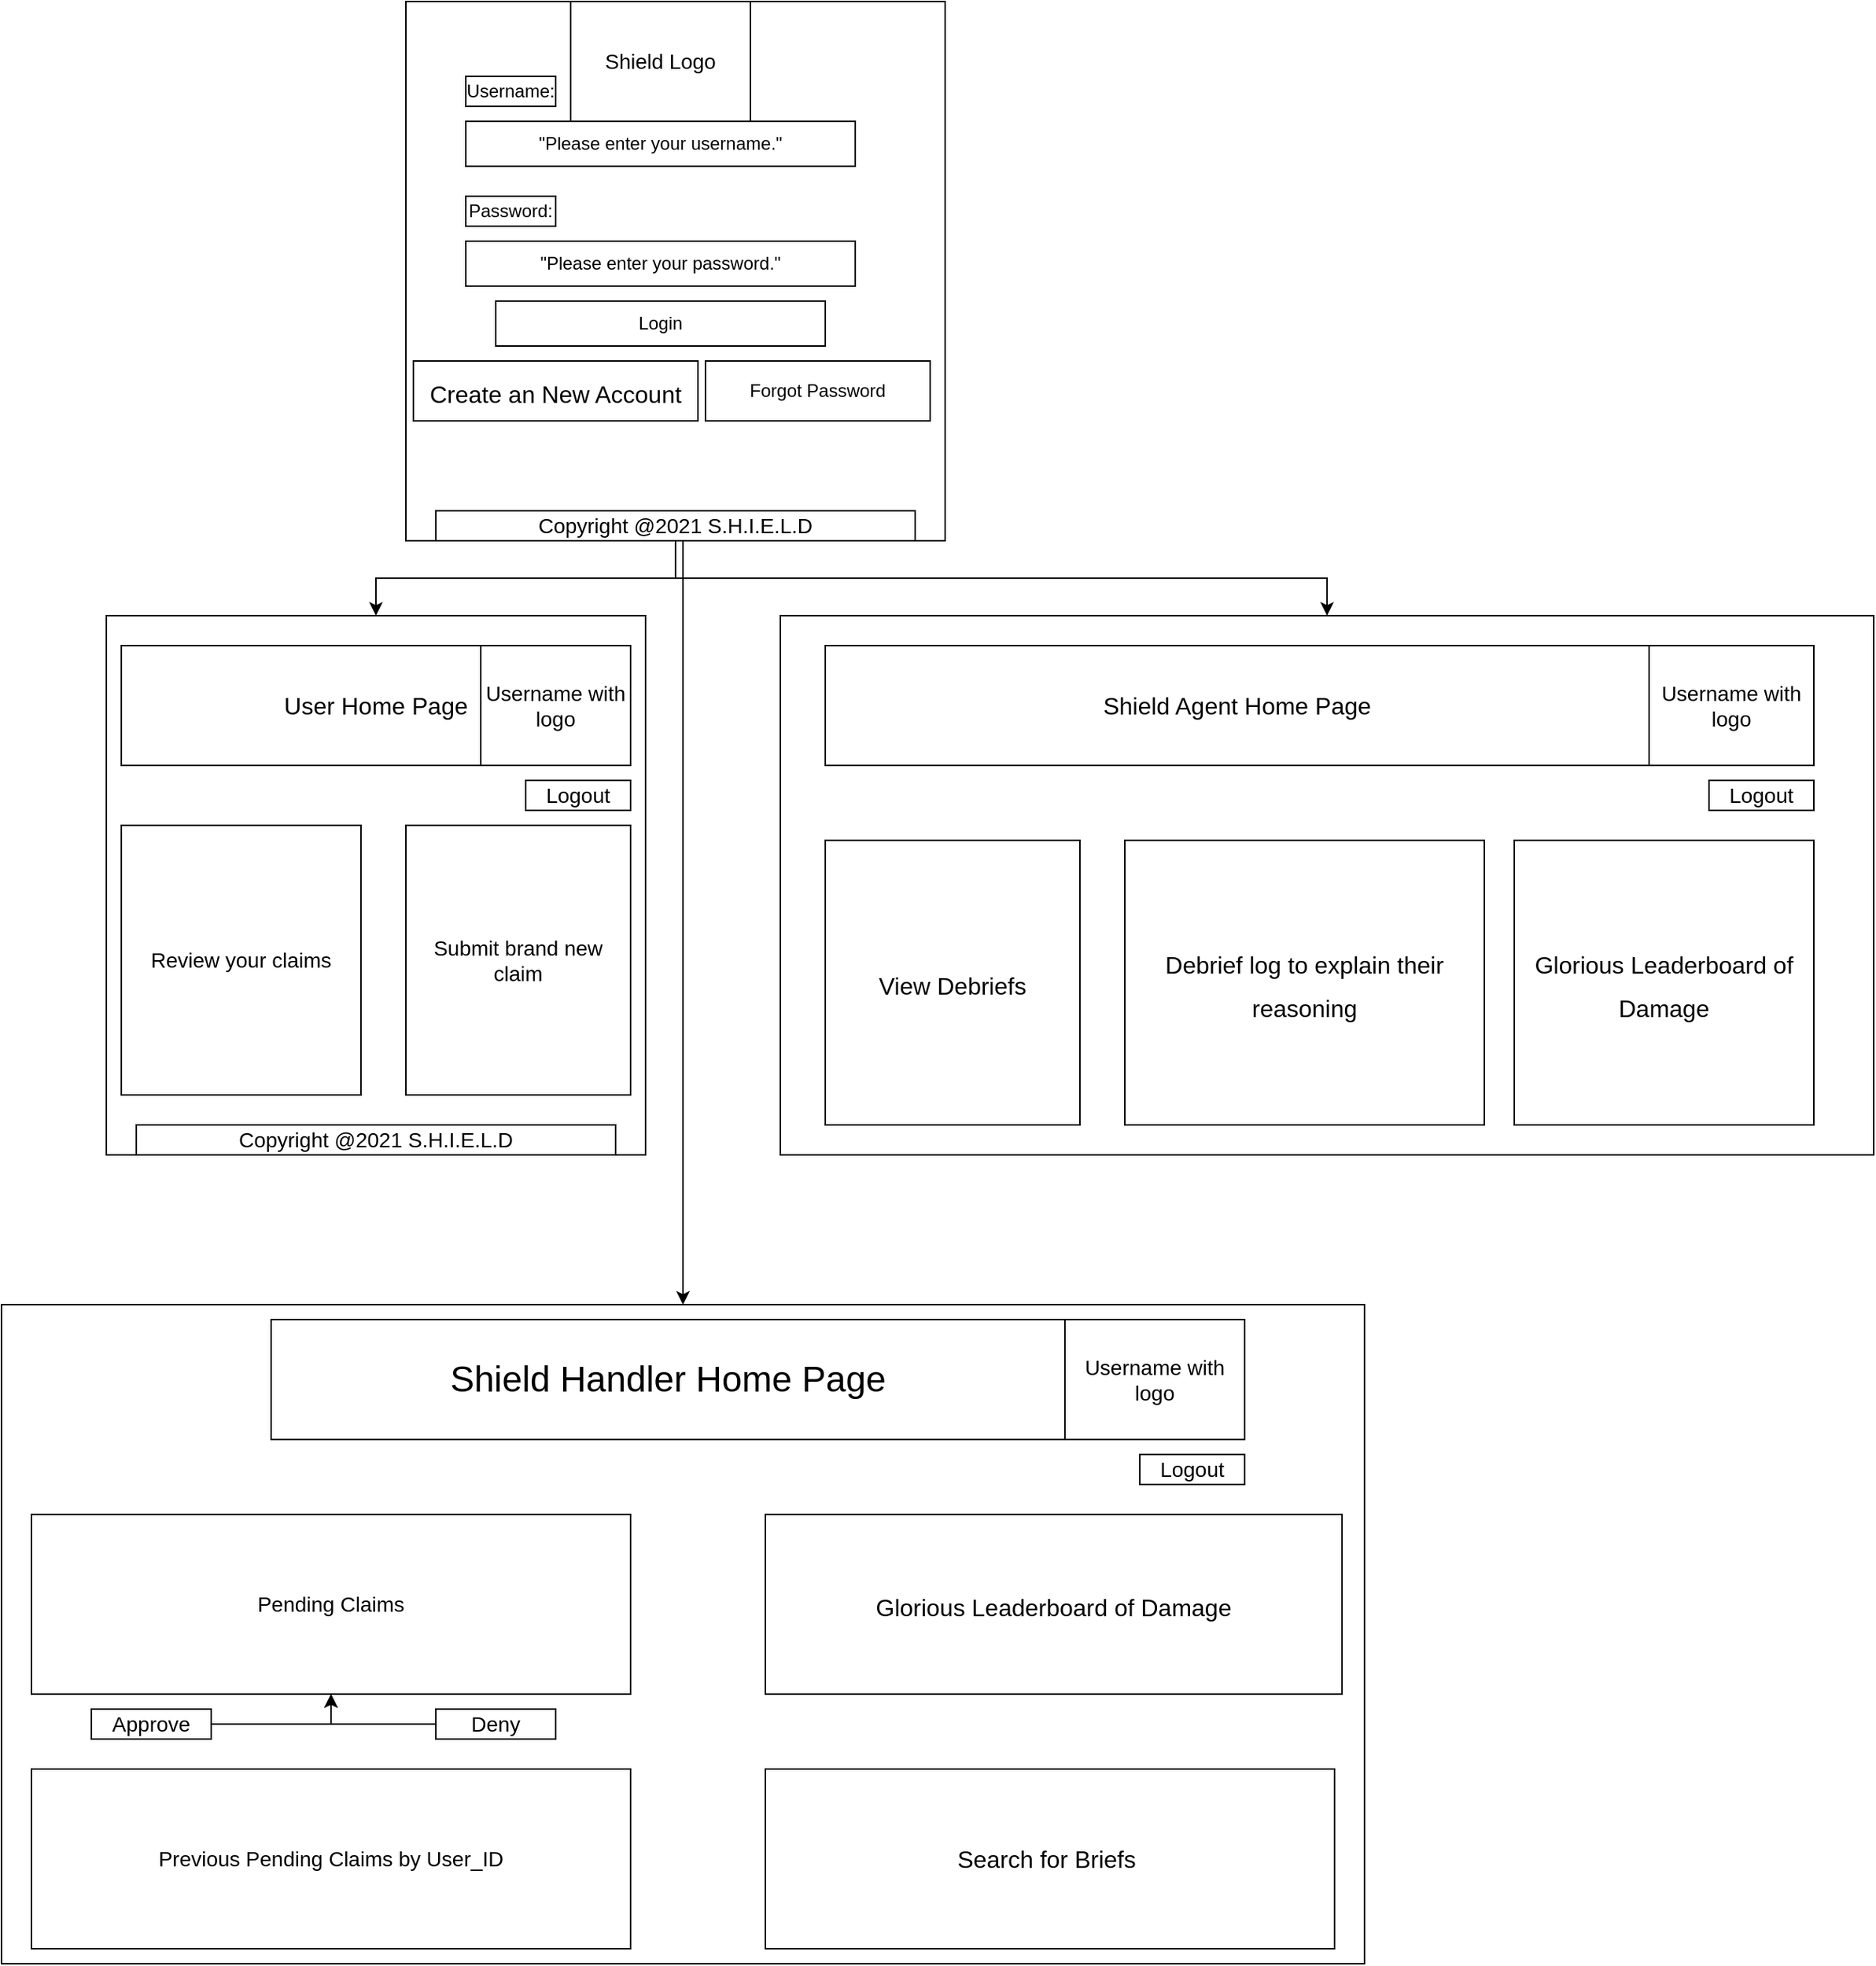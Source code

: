 <mxfile version="16.1.4" type="device"><diagram id="tl9kObZUDcoosKUbxvc_" name="Page-1"><mxGraphModel dx="2272" dy="762" grid="1" gridSize="10" guides="1" tooltips="1" connect="1" arrows="1" fold="1" page="1" pageScale="1" pageWidth="850" pageHeight="1100" math="0" shadow="0"><root><mxCell id="0"/><mxCell id="1" parent="0"/><mxCell id="szPZTDIBrH7VnwqhtIjg-228" style="edgeStyle=orthogonalEdgeStyle;rounded=0;orthogonalLoop=1;jettySize=auto;html=1;exitX=0.5;exitY=1;exitDx=0;exitDy=0;entryX=0.5;entryY=0;entryDx=0;entryDy=0;" parent="1" source="szPZTDIBrH7VnwqhtIjg-2" target="szPZTDIBrH7VnwqhtIjg-225" edge="1"><mxGeometry relative="1" as="geometry"/></mxCell><mxCell id="szPZTDIBrH7VnwqhtIjg-2" value="" style="whiteSpace=wrap;html=1;aspect=fixed;" parent="1" vertex="1"><mxGeometry x="210" y="30" width="360" height="360" as="geometry"/></mxCell><mxCell id="szPZTDIBrH7VnwqhtIjg-5" value="&quot;Please enter your password.&quot;" style="rounded=0;whiteSpace=wrap;html=1;" parent="1" vertex="1"><mxGeometry x="250" y="190" width="260" height="30" as="geometry"/></mxCell><mxCell id="szPZTDIBrH7VnwqhtIjg-7" value="&quot;Please enter your username.&quot;" style="rounded=0;whiteSpace=wrap;html=1;" parent="1" vertex="1"><mxGeometry x="250" y="110" width="260" height="30" as="geometry"/></mxCell><mxCell id="szPZTDIBrH7VnwqhtIjg-8" value="Username:" style="rounded=0;whiteSpace=wrap;html=1;" parent="1" vertex="1"><mxGeometry x="250" y="80" width="60" height="20" as="geometry"/></mxCell><mxCell id="szPZTDIBrH7VnwqhtIjg-9" value="Password:" style="rounded=0;whiteSpace=wrap;html=1;" parent="1" vertex="1"><mxGeometry x="250" y="160" width="60" height="20" as="geometry"/></mxCell><mxCell id="szPZTDIBrH7VnwqhtIjg-10" value="Login" style="rounded=0;whiteSpace=wrap;html=1;" parent="1" vertex="1"><mxGeometry x="270" y="230" width="220" height="30" as="geometry"/></mxCell><mxCell id="szPZTDIBrH7VnwqhtIjg-11" value="Forgot Password" style="rounded=0;whiteSpace=wrap;html=1;" parent="1" vertex="1"><mxGeometry x="410" y="270" width="150" height="40" as="geometry"/></mxCell><mxCell id="szPZTDIBrH7VnwqhtIjg-225" value="" style="whiteSpace=wrap;html=1;aspect=fixed;" parent="1" vertex="1"><mxGeometry x="10" y="440" width="360" height="360" as="geometry"/></mxCell><mxCell id="szPZTDIBrH7VnwqhtIjg-226" value="&lt;font size=&quot;3&quot;&gt;User Home Page&lt;/font&gt;" style="rounded=0;whiteSpace=wrap;html=1;" parent="1" vertex="1"><mxGeometry x="20" y="460" width="340" height="80" as="geometry"/></mxCell><mxCell id="szPZTDIBrH7VnwqhtIjg-233" value="&lt;font size=&quot;3&quot;&gt;Create an New Account&lt;/font&gt;" style="rounded=0;whiteSpace=wrap;html=1;fontSize=24;" parent="1" vertex="1"><mxGeometry x="215" y="270" width="190" height="40" as="geometry"/></mxCell><mxCell id="szPZTDIBrH7VnwqhtIjg-234" value="Review your claims" style="rounded=0;whiteSpace=wrap;html=1;fontSize=14;" parent="1" vertex="1"><mxGeometry x="20" y="580" width="160" height="180" as="geometry"/></mxCell><mxCell id="szPZTDIBrH7VnwqhtIjg-235" value="Submit brand new claim" style="rounded=0;whiteSpace=wrap;html=1;fontSize=14;" parent="1" vertex="1"><mxGeometry x="210" y="580" width="150" height="180" as="geometry"/></mxCell><mxCell id="szPZTDIBrH7VnwqhtIjg-239" value="Username with logo" style="rounded=0;whiteSpace=wrap;html=1;fontSize=14;" parent="1" vertex="1"><mxGeometry x="260" y="460" width="100" height="80" as="geometry"/></mxCell><mxCell id="szPZTDIBrH7VnwqhtIjg-240" value="Shield Logo" style="rounded=0;whiteSpace=wrap;html=1;fontSize=14;" parent="1" vertex="1"><mxGeometry x="320" y="30" width="120" height="80" as="geometry"/></mxCell><mxCell id="szPZTDIBrH7VnwqhtIjg-241" value="Logout" style="rounded=0;whiteSpace=wrap;html=1;fontSize=14;" parent="1" vertex="1"><mxGeometry x="290" y="550" width="70" height="20" as="geometry"/></mxCell><mxCell id="szPZTDIBrH7VnwqhtIjg-243" value="Copyright @2021 S.H.I.E.L.D" style="rounded=0;whiteSpace=wrap;html=1;fontSize=14;" parent="1" vertex="1"><mxGeometry x="30" y="780" width="320" height="20" as="geometry"/></mxCell><mxCell id="szPZTDIBrH7VnwqhtIjg-249" style="edgeStyle=orthogonalEdgeStyle;rounded=0;orthogonalLoop=1;jettySize=auto;html=1;exitX=0.5;exitY=1;exitDx=0;exitDy=0;fontSize=14;" parent="1" source="szPZTDIBrH7VnwqhtIjg-245" target="szPZTDIBrH7VnwqhtIjg-246" edge="1"><mxGeometry relative="1" as="geometry"/></mxCell><mxCell id="szPZTDIBrH7VnwqhtIjg-255" style="edgeStyle=orthogonalEdgeStyle;rounded=0;orthogonalLoop=1;jettySize=auto;html=1;exitX=0.5;exitY=1;exitDx=0;exitDy=0;fontSize=24;entryX=0.5;entryY=0;entryDx=0;entryDy=0;" parent="1" source="szPZTDIBrH7VnwqhtIjg-245" target="szPZTDIBrH7VnwqhtIjg-253" edge="1"><mxGeometry relative="1" as="geometry"><mxPoint x="400" y="690" as="targetPoint"/><Array as="points"><mxPoint x="395" y="390"/></Array></mxGeometry></mxCell><mxCell id="szPZTDIBrH7VnwqhtIjg-245" value="Copyright @2021 S.H.I.E.L.D" style="rounded=0;whiteSpace=wrap;html=1;fontSize=14;" parent="1" vertex="1"><mxGeometry x="230" y="370" width="320" height="20" as="geometry"/></mxCell><mxCell id="szPZTDIBrH7VnwqhtIjg-246" value="" style="rounded=0;whiteSpace=wrap;html=1;fontSize=14;" parent="1" vertex="1"><mxGeometry x="460" y="440" width="730" height="360" as="geometry"/></mxCell><mxCell id="szPZTDIBrH7VnwqhtIjg-250" value="&lt;font size=&quot;3&quot;&gt;Shield Agent Home Page&lt;/font&gt;" style="rounded=0;whiteSpace=wrap;html=1;fontSize=14;" parent="1" vertex="1"><mxGeometry x="490" y="460" width="550" height="80" as="geometry"/></mxCell><mxCell id="szPZTDIBrH7VnwqhtIjg-252" value="Username with logo" style="rounded=0;whiteSpace=wrap;html=1;fontSize=14;" parent="1" vertex="1"><mxGeometry x="1040" y="460" width="110" height="80" as="geometry"/></mxCell><mxCell id="szPZTDIBrH7VnwqhtIjg-253" value="" style="rounded=0;whiteSpace=wrap;html=1;fontSize=24;" parent="1" vertex="1"><mxGeometry x="-60" y="900" width="910" height="440" as="geometry"/></mxCell><mxCell id="szPZTDIBrH7VnwqhtIjg-256" value="Shield Handler Home Page" style="rounded=0;whiteSpace=wrap;html=1;fontSize=24;" parent="1" vertex="1"><mxGeometry x="120" y="910" width="530" height="80" as="geometry"/></mxCell><mxCell id="szPZTDIBrH7VnwqhtIjg-257" value="&lt;font size=&quot;3&quot;&gt;Debrief log to explain their reasoning&lt;/font&gt;" style="rounded=0;whiteSpace=wrap;html=1;fontSize=24;" parent="1" vertex="1"><mxGeometry x="690" y="590" width="240" height="190" as="geometry"/></mxCell><mxCell id="szPZTDIBrH7VnwqhtIjg-258" value="Logout" style="rounded=0;whiteSpace=wrap;html=1;fontSize=14;" parent="1" vertex="1"><mxGeometry x="1080" y="550" width="70" height="20" as="geometry"/></mxCell><mxCell id="szPZTDIBrH7VnwqhtIjg-260" value="&lt;font size=&quot;3&quot;&gt;View Debriefs&lt;br&gt;&lt;/font&gt;" style="rounded=0;whiteSpace=wrap;html=1;fontSize=24;" parent="1" vertex="1"><mxGeometry x="490" y="590" width="170" height="190" as="geometry"/></mxCell><mxCell id="szPZTDIBrH7VnwqhtIjg-263" value="&lt;font size=&quot;3&quot;&gt;Glorious Leaderboard of Damage&lt;/font&gt;" style="rounded=0;whiteSpace=wrap;html=1;fontSize=24;" parent="1" vertex="1"><mxGeometry x="950" y="590" width="200" height="190" as="geometry"/></mxCell><mxCell id="szPZTDIBrH7VnwqhtIjg-266" value="Pending Claims" style="rounded=0;whiteSpace=wrap;html=1;fontSize=14;" parent="1" vertex="1"><mxGeometry x="-40" y="1040" width="400" height="120" as="geometry"/></mxCell><mxCell id="szPZTDIBrH7VnwqhtIjg-267" value="Username with logo" style="rounded=0;whiteSpace=wrap;html=1;fontSize=14;" parent="1" vertex="1"><mxGeometry x="650" y="910" width="120" height="80" as="geometry"/></mxCell><mxCell id="szPZTDIBrH7VnwqhtIjg-268" value="Logout" style="rounded=0;whiteSpace=wrap;html=1;fontSize=14;" parent="1" vertex="1"><mxGeometry x="700" y="1000" width="70" height="20" as="geometry"/></mxCell><mxCell id="O-Q_EQkWZwvm-6XnbBKQ-11" style="edgeStyle=orthogonalEdgeStyle;rounded=0;orthogonalLoop=1;jettySize=auto;html=1;exitX=1;exitY=0.5;exitDx=0;exitDy=0;entryX=0.5;entryY=1;entryDx=0;entryDy=0;fontSize=14;" parent="1" source="szPZTDIBrH7VnwqhtIjg-269" target="szPZTDIBrH7VnwqhtIjg-266" edge="1"><mxGeometry relative="1" as="geometry"/></mxCell><mxCell id="szPZTDIBrH7VnwqhtIjg-269" value="Approve" style="rounded=0;whiteSpace=wrap;html=1;fontSize=14;" parent="1" vertex="1"><mxGeometry y="1170" width="80" height="20" as="geometry"/></mxCell><mxCell id="O-Q_EQkWZwvm-6XnbBKQ-8" style="edgeStyle=orthogonalEdgeStyle;rounded=0;orthogonalLoop=1;jettySize=auto;html=1;exitX=0;exitY=0.5;exitDx=0;exitDy=0;entryX=0.5;entryY=1;entryDx=0;entryDy=0;fontSize=14;" parent="1" source="szPZTDIBrH7VnwqhtIjg-270" target="szPZTDIBrH7VnwqhtIjg-266" edge="1"><mxGeometry relative="1" as="geometry"/></mxCell><mxCell id="szPZTDIBrH7VnwqhtIjg-270" value="Deny" style="rounded=0;whiteSpace=wrap;html=1;fontSize=14;" parent="1" vertex="1"><mxGeometry x="230" y="1170" width="80" height="20" as="geometry"/></mxCell><mxCell id="szPZTDIBrH7VnwqhtIjg-274" value="Previous Pending Claims by User_ID" style="rounded=0;whiteSpace=wrap;html=1;fontSize=14;" parent="1" vertex="1"><mxGeometry x="-40" y="1210" width="400" height="120" as="geometry"/></mxCell><mxCell id="O-Q_EQkWZwvm-6XnbBKQ-1" value="&lt;font size=&quot;3&quot;&gt;Search for Briefs&amp;nbsp;&lt;/font&gt;" style="rounded=0;whiteSpace=wrap;html=1;" parent="1" vertex="1"><mxGeometry x="450" y="1210" width="380" height="120" as="geometry"/></mxCell><mxCell id="O-Q_EQkWZwvm-6XnbBKQ-2" value="&lt;font size=&quot;3&quot;&gt;Glorious Leaderboard of Damage&lt;/font&gt;" style="rounded=0;whiteSpace=wrap;html=1;fontSize=24;" parent="1" vertex="1"><mxGeometry x="450" y="1040" width="385" height="120" as="geometry"/></mxCell></root></mxGraphModel></diagram></mxfile>